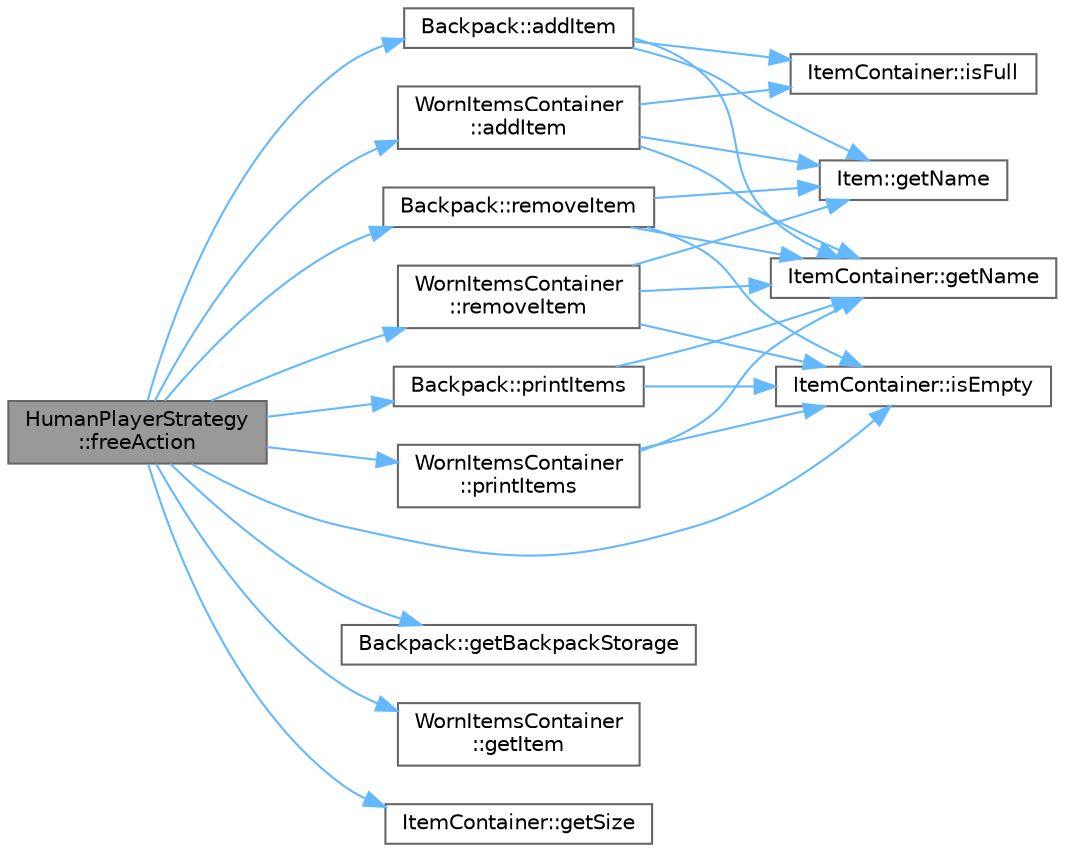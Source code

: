 digraph "HumanPlayerStrategy::freeAction"
{
 // LATEX_PDF_SIZE
  bgcolor="transparent";
  edge [fontname=Helvetica,fontsize=10,labelfontname=Helvetica,labelfontsize=10];
  node [fontname=Helvetica,fontsize=10,shape=box,height=0.2,width=0.4];
  rankdir="LR";
  Node1 [id="Node000001",label="HumanPlayerStrategy\l::freeAction",height=0.2,width=0.4,color="gray40", fillcolor="grey60", style="filled", fontcolor="black",tooltip="method that lets the user interact with their backpack and worn items"];
  Node1 -> Node2 [id="edge1_Node000001_Node000002",color="steelblue1",style="solid",tooltip=" "];
  Node2 [id="Node000002",label="Backpack::addItem",height=0.2,width=0.4,color="grey40", fillcolor="white", style="filled",URL="$class_backpack.html#a0009726a672f104791324f40301040cd",tooltip="Method to add an Item object to the current Backpack object."];
  Node2 -> Node3 [id="edge2_Node000002_Node000003",color="steelblue1",style="solid",tooltip=" "];
  Node3 [id="Node000003",label="ItemContainer::getName",height=0.2,width=0.4,color="grey40", fillcolor="white", style="filled",URL="$class_item_container.html#ae799330f7e9a4608d928e0f0d221d126",tooltip="Get the Name attribute of the object."];
  Node2 -> Node4 [id="edge3_Node000002_Node000004",color="steelblue1",style="solid",tooltip=" "];
  Node4 [id="Node000004",label="Item::getName",height=0.2,width=0.4,color="grey40", fillcolor="white", style="filled",URL="$class_item.html#a8d2b9d404f8e692f456af88a1eb1ce44",tooltip="Get the Name atrribute of the Item object."];
  Node2 -> Node5 [id="edge4_Node000002_Node000005",color="steelblue1",style="solid",tooltip=" "];
  Node5 [id="Node000005",label="ItemContainer::isFull",height=0.2,width=0.4,color="grey40", fillcolor="white", style="filled",URL="$class_item_container.html#a38b9ae46b15636f5c6f9dd698afcb127",tooltip="Method to check if the current ItemContainer object is full."];
  Node1 -> Node6 [id="edge5_Node000001_Node000006",color="steelblue1",style="solid",tooltip=" "];
  Node6 [id="Node000006",label="WornItemsContainer\l::addItem",height=0.2,width=0.4,color="grey40", fillcolor="white", style="filled",URL="$class_worn_items_container.html#adf636df6f1721235a33b7d36078133b6",tooltip="Method to add an Item object to the current WornItemsContainer object."];
  Node6 -> Node3 [id="edge6_Node000006_Node000003",color="steelblue1",style="solid",tooltip=" "];
  Node6 -> Node4 [id="edge7_Node000006_Node000004",color="steelblue1",style="solid",tooltip=" "];
  Node6 -> Node5 [id="edge8_Node000006_Node000005",color="steelblue1",style="solid",tooltip=" "];
  Node1 -> Node7 [id="edge9_Node000001_Node000007",color="steelblue1",style="solid",tooltip=" "];
  Node7 [id="Node000007",label="Backpack::getBackpackStorage",height=0.2,width=0.4,color="grey40", fillcolor="white", style="filled",URL="$class_backpack.html#a677022bd80d3b6d3dcc9289dce3252cc",tooltip="Method to get the vector containing all the Item objects in the current Backpack object."];
  Node1 -> Node8 [id="edge10_Node000001_Node000008",color="steelblue1",style="solid",tooltip=" "];
  Node8 [id="Node000008",label="WornItemsContainer\l::getItem",height=0.2,width=0.4,color="grey40", fillcolor="white", style="filled",URL="$class_worn_items_container.html#a72233ed948e742df2948fc9662caf060",tooltip="Method to get an Item object from the current WornItemsContainer object."];
  Node1 -> Node9 [id="edge11_Node000001_Node000009",color="steelblue1",style="solid",tooltip=" "];
  Node9 [id="Node000009",label="ItemContainer::getSize",height=0.2,width=0.4,color="grey40", fillcolor="white", style="filled",URL="$class_item_container.html#a2a90050c812ac3d9803287048a157084",tooltip="Get the Size attribute of the object."];
  Node1 -> Node10 [id="edge12_Node000001_Node000010",color="steelblue1",style="solid",tooltip=" "];
  Node10 [id="Node000010",label="ItemContainer::isEmpty",height=0.2,width=0.4,color="grey40", fillcolor="white", style="filled",URL="$class_item_container.html#a6678de7feebddb9fa02b4b4e1d314832",tooltip="Method to check if the current ItemContainer object is empty."];
  Node1 -> Node11 [id="edge13_Node000001_Node000011",color="steelblue1",style="solid",tooltip=" "];
  Node11 [id="Node000011",label="Backpack::printItems",height=0.2,width=0.4,color="grey40", fillcolor="white", style="filled",URL="$class_backpack.html#a1d209a4990a0867ebf98d701e9f8a241",tooltip="Method to print all the Item objects in the current Backpack object."];
  Node11 -> Node3 [id="edge14_Node000011_Node000003",color="steelblue1",style="solid",tooltip=" "];
  Node11 -> Node10 [id="edge15_Node000011_Node000010",color="steelblue1",style="solid",tooltip=" "];
  Node1 -> Node12 [id="edge16_Node000001_Node000012",color="steelblue1",style="solid",tooltip=" "];
  Node12 [id="Node000012",label="WornItemsContainer\l::printItems",height=0.2,width=0.4,color="grey40", fillcolor="white", style="filled",URL="$class_worn_items_container.html#a245fe345a6f8fc304ed3b36e0cf0d8d0",tooltip="Method to print all the Item objects in the current WornItemsContainer object."];
  Node12 -> Node3 [id="edge17_Node000012_Node000003",color="steelblue1",style="solid",tooltip=" "];
  Node12 -> Node10 [id="edge18_Node000012_Node000010",color="steelblue1",style="solid",tooltip=" "];
  Node1 -> Node13 [id="edge19_Node000001_Node000013",color="steelblue1",style="solid",tooltip=" "];
  Node13 [id="Node000013",label="Backpack::removeItem",height=0.2,width=0.4,color="grey40", fillcolor="white", style="filled",URL="$class_backpack.html#a91778e6313034424a0ef36910b4311f1",tooltip="Method to remove an Item object from the current Backpack object."];
  Node13 -> Node3 [id="edge20_Node000013_Node000003",color="steelblue1",style="solid",tooltip=" "];
  Node13 -> Node4 [id="edge21_Node000013_Node000004",color="steelblue1",style="solid",tooltip=" "];
  Node13 -> Node10 [id="edge22_Node000013_Node000010",color="steelblue1",style="solid",tooltip=" "];
  Node1 -> Node14 [id="edge23_Node000001_Node000014",color="steelblue1",style="solid",tooltip=" "];
  Node14 [id="Node000014",label="WornItemsContainer\l::removeItem",height=0.2,width=0.4,color="grey40", fillcolor="white", style="filled",URL="$class_worn_items_container.html#afd49727256a5cf40bdc9ea9c8cb0236f",tooltip="Method to remove an Item object from the current WornItemsContainer object."];
  Node14 -> Node3 [id="edge24_Node000014_Node000003",color="steelblue1",style="solid",tooltip=" "];
  Node14 -> Node4 [id="edge25_Node000014_Node000004",color="steelblue1",style="solid",tooltip=" "];
  Node14 -> Node10 [id="edge26_Node000014_Node000010",color="steelblue1",style="solid",tooltip=" "];
}
